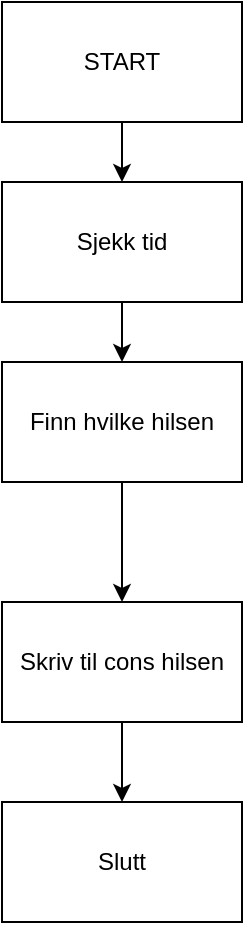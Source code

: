 <mxfile version="26.0.10">
  <diagram name="Page-1" id="G8fgR1shorRb9PO7YNam">
    <mxGraphModel grid="1" page="1" gridSize="10" guides="1" tooltips="1" connect="1" arrows="1" fold="1" pageScale="1" pageWidth="827" pageHeight="1169" math="0" shadow="0">
      <root>
        <mxCell id="0" />
        <mxCell id="1" parent="0" />
        <mxCell id="oJ9T_3BqBTM2uwLDe9mH-8" style="edgeStyle=orthogonalEdgeStyle;rounded=0;orthogonalLoop=1;jettySize=auto;html=1;entryX=0.5;entryY=0;entryDx=0;entryDy=0;" edge="1" parent="1" source="oJ9T_3BqBTM2uwLDe9mH-1" target="oJ9T_3BqBTM2uwLDe9mH-2">
          <mxGeometry relative="1" as="geometry" />
        </mxCell>
        <mxCell id="oJ9T_3BqBTM2uwLDe9mH-1" value="START" style="rounded=0;whiteSpace=wrap;html=1;" vertex="1" parent="1">
          <mxGeometry x="320" y="70" width="120" height="60" as="geometry" />
        </mxCell>
        <mxCell id="oJ9T_3BqBTM2uwLDe9mH-9" style="edgeStyle=orthogonalEdgeStyle;rounded=0;orthogonalLoop=1;jettySize=auto;html=1;exitX=0.5;exitY=1;exitDx=0;exitDy=0;entryX=0.5;entryY=0;entryDx=0;entryDy=0;" edge="1" parent="1" source="oJ9T_3BqBTM2uwLDe9mH-2" target="oJ9T_3BqBTM2uwLDe9mH-4">
          <mxGeometry relative="1" as="geometry" />
        </mxCell>
        <mxCell id="oJ9T_3BqBTM2uwLDe9mH-2" value="Sjekk tid" style="rounded=0;whiteSpace=wrap;html=1;" vertex="1" parent="1">
          <mxGeometry x="320" y="160" width="120" height="60" as="geometry" />
        </mxCell>
        <mxCell id="oJ9T_3BqBTM2uwLDe9mH-3" value="Slutt" style="rounded=0;whiteSpace=wrap;html=1;" vertex="1" parent="1">
          <mxGeometry x="320" y="470" width="120" height="60" as="geometry" />
        </mxCell>
        <mxCell id="oJ9T_3BqBTM2uwLDe9mH-10" style="edgeStyle=orthogonalEdgeStyle;rounded=0;orthogonalLoop=1;jettySize=auto;html=1;exitX=0.5;exitY=1;exitDx=0;exitDy=0;entryX=0.5;entryY=0;entryDx=0;entryDy=0;" edge="1" parent="1" source="oJ9T_3BqBTM2uwLDe9mH-4" target="oJ9T_3BqBTM2uwLDe9mH-5">
          <mxGeometry relative="1" as="geometry" />
        </mxCell>
        <mxCell id="oJ9T_3BqBTM2uwLDe9mH-4" value="Finn hvilke hilsen" style="rounded=0;whiteSpace=wrap;html=1;" vertex="1" parent="1">
          <mxGeometry x="320" y="250" width="120" height="60" as="geometry" />
        </mxCell>
        <mxCell id="oJ9T_3BqBTM2uwLDe9mH-11" style="edgeStyle=orthogonalEdgeStyle;rounded=0;orthogonalLoop=1;jettySize=auto;html=1;exitX=0.5;exitY=1;exitDx=0;exitDy=0;entryX=0.5;entryY=0;entryDx=0;entryDy=0;" edge="1" parent="1" source="oJ9T_3BqBTM2uwLDe9mH-5" target="oJ9T_3BqBTM2uwLDe9mH-3">
          <mxGeometry relative="1" as="geometry" />
        </mxCell>
        <mxCell id="oJ9T_3BqBTM2uwLDe9mH-5" value="Skriv til cons hilsen" style="rounded=0;whiteSpace=wrap;html=1;" vertex="1" parent="1">
          <mxGeometry x="320" y="370" width="120" height="60" as="geometry" />
        </mxCell>
      </root>
    </mxGraphModel>
  </diagram>
</mxfile>
